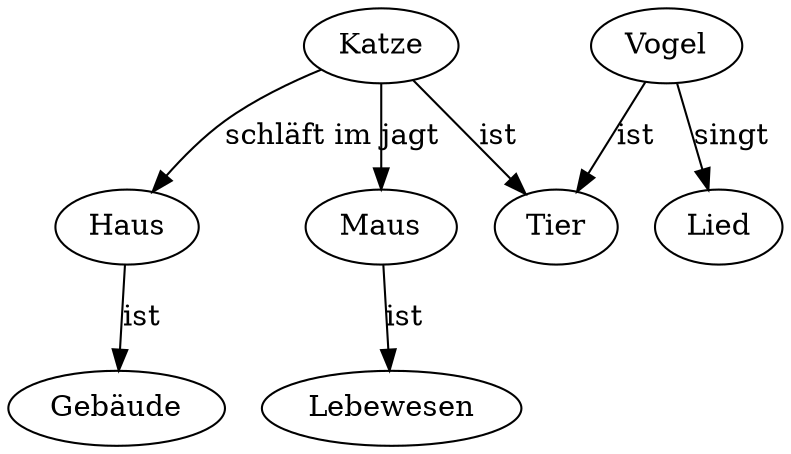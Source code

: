 digraph G {
  "Katze" -> "Tier" [label="ist"];
  "Katze" -> "Maus" [label="jagt"];
  "Katze" -> "Haus" [label="schläft im"];
  "Maus" -> "Lebewesen" [label="ist"];
  "Vogel" -> "Tier" [label="ist"];
  "Vogel" -> "Lied" [label="singt"];
  "Haus" -> "Gebäude" [label="ist"];
}